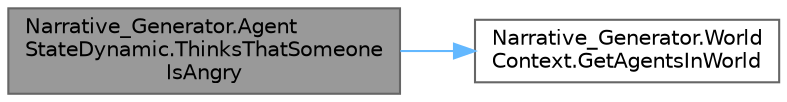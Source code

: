 digraph "Narrative_Generator.AgentStateDynamic.ThinksThatSomeoneIsAngry"
{
 // LATEX_PDF_SIZE
  bgcolor="transparent";
  edge [fontname=Helvetica,fontsize=10,labelfontname=Helvetica,labelfontsize=10];
  node [fontname=Helvetica,fontsize=10,shape=box,height=0.2,width=0.4];
  rankdir="LR";
  Node1 [label="Narrative_Generator.Agent\lStateDynamic.ThinksThatSomeone\lIsAngry",height=0.2,width=0.4,color="gray40", fillcolor="grey60", style="filled", fontcolor="black",tooltip="Checks if the agent knows that one of the other agents is angry."];
  Node1 -> Node2 [color="steelblue1",style="solid"];
  Node2 [label="Narrative_Generator.World\lContext.GetAgentsInWorld",height=0.2,width=0.4,color="grey40", fillcolor="white", style="filled",URL="$class_narrative___generator_1_1_world_context.html#aa40c33b66eed8eb14baa93079c616048",tooltip="Returns this agent's set of beliefs about other agents."];
}
